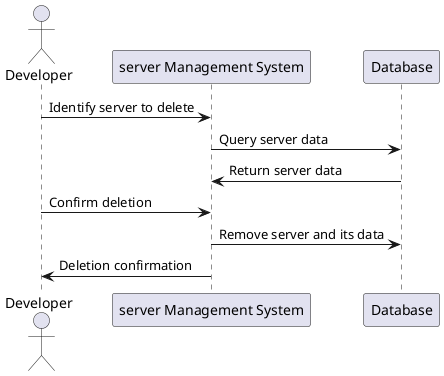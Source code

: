 @startuml Delete SequenceDividerBorderThickness Sequence Diagram
actor "Developer" as D
participant "server Management System" as CMS
participant "Database" as DB

D -> CMS: Identify server to delete
CMS -> DB: Query server data
DB -> CMS: Return server data
D -> CMS: Confirm deletion
CMS -> DB: Remove server and its data
CMS -> D: Deletion confirmation
@enduml
